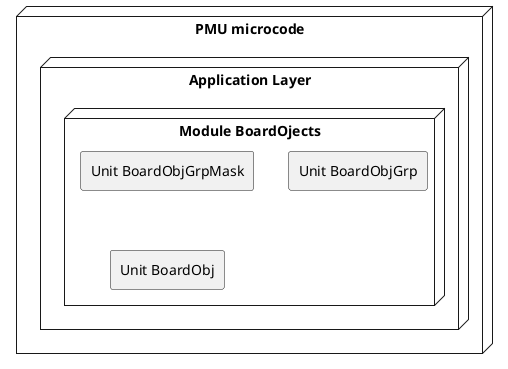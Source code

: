 @startuml{BoardObjStaticDesign.png} "BoardObj Static Design"
  node "PMU microcode" {
    node "Application Layer" {
      node "Module BoardOjects" {
        rectangle "Unit BoardObjGrpMask" as bobjgrpmsk_unit
        rectangle "Unit BoardObjGrp"     as bobjgrp_unit
        rectangle "Unit BoardObj"        as bobj_unit
      }
    }
  }
@enduml